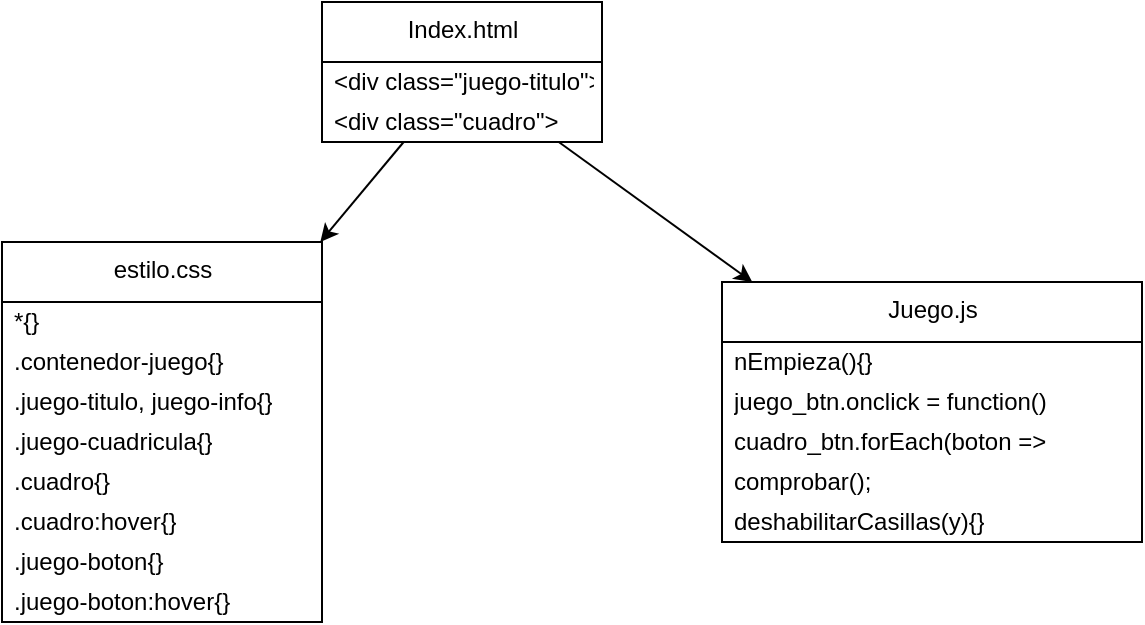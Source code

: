 <mxfile version="15.8.0" type="device"><diagram id="OxFksCdyGGJtC4sDqeOE" name="Page-1"><mxGraphModel dx="782" dy="468" grid="1" gridSize="10" guides="1" tooltips="1" connect="1" arrows="1" fold="1" page="1" pageScale="1" pageWidth="827" pageHeight="1169" math="0" shadow="0"><root><mxCell id="0"/><mxCell id="1" parent="0"/><mxCell id="qvl63qXkswDm2pFK7dK--1" value="Index.html" style="swimlane;fontStyle=0;align=center;verticalAlign=top;childLayout=stackLayout;horizontal=1;startSize=30;horizontalStack=0;resizeParent=1;resizeParentMax=0;resizeLast=0;collapsible=0;marginBottom=0;html=1;" vertex="1" parent="1"><mxGeometry x="280" y="80" width="140" height="70" as="geometry"/></mxCell><mxCell id="qvl63qXkswDm2pFK7dK--5" value="&amp;lt;div class=&quot;juego-titulo&quot;&amp;gt;" style="text;html=1;strokeColor=none;fillColor=none;align=left;verticalAlign=middle;spacingLeft=4;spacingRight=4;overflow=hidden;rotatable=0;points=[[0,0.5],[1,0.5]];portConstraint=eastwest;" vertex="1" parent="qvl63qXkswDm2pFK7dK--1"><mxGeometry y="30" width="140" height="20" as="geometry"/></mxCell><mxCell id="qvl63qXkswDm2pFK7dK--9" value="&amp;lt;div class=&quot;cuadro&quot;&amp;gt;" style="text;html=1;strokeColor=none;fillColor=none;align=left;verticalAlign=middle;spacingLeft=4;spacingRight=4;overflow=hidden;rotatable=0;points=[[0,0.5],[1,0.5]];portConstraint=eastwest;" vertex="1" parent="qvl63qXkswDm2pFK7dK--1"><mxGeometry y="50" width="140" height="20" as="geometry"/></mxCell><mxCell id="qvl63qXkswDm2pFK7dK--10" value="Juego.js" style="swimlane;fontStyle=0;align=center;verticalAlign=top;childLayout=stackLayout;horizontal=1;startSize=30;horizontalStack=0;resizeParent=1;resizeParentMax=0;resizeLast=0;collapsible=0;marginBottom=0;html=1;" vertex="1" parent="1"><mxGeometry x="480" y="220" width="210" height="130" as="geometry"/></mxCell><mxCell id="qvl63qXkswDm2pFK7dK--15" value="nEmpieza(){}" style="text;html=1;strokeColor=none;fillColor=none;align=left;verticalAlign=middle;spacingLeft=4;spacingRight=4;overflow=hidden;rotatable=0;points=[[0,0.5],[1,0.5]];portConstraint=eastwest;" vertex="1" parent="qvl63qXkswDm2pFK7dK--10"><mxGeometry y="30" width="210" height="20" as="geometry"/></mxCell><mxCell id="qvl63qXkswDm2pFK7dK--11" value="juego_btn.onclick = function()" style="text;html=1;strokeColor=none;fillColor=none;align=left;verticalAlign=middle;spacingLeft=4;spacingRight=4;overflow=hidden;rotatable=0;points=[[0,0.5],[1,0.5]];portConstraint=eastwest;" vertex="1" parent="qvl63qXkswDm2pFK7dK--10"><mxGeometry y="50" width="210" height="20" as="geometry"/></mxCell><mxCell id="qvl63qXkswDm2pFK7dK--13" value="cuadro_btn.forEach(boton =&amp;gt;" style="text;html=1;strokeColor=none;fillColor=none;align=left;verticalAlign=middle;spacingLeft=4;spacingRight=4;overflow=hidden;rotatable=0;points=[[0,0.5],[1,0.5]];portConstraint=eastwest;" vertex="1" parent="qvl63qXkswDm2pFK7dK--10"><mxGeometry y="70" width="210" height="20" as="geometry"/></mxCell><mxCell id="qvl63qXkswDm2pFK7dK--12" value="comprobar();" style="text;html=1;strokeColor=none;fillColor=none;align=left;verticalAlign=middle;spacingLeft=4;spacingRight=4;overflow=hidden;rotatable=0;points=[[0,0.5],[1,0.5]];portConstraint=eastwest;" vertex="1" parent="qvl63qXkswDm2pFK7dK--10"><mxGeometry y="90" width="210" height="20" as="geometry"/></mxCell><mxCell id="qvl63qXkswDm2pFK7dK--14" value="deshabilitarCasillas(y){}" style="text;html=1;strokeColor=none;fillColor=none;align=left;verticalAlign=middle;spacingLeft=4;spacingRight=4;overflow=hidden;rotatable=0;points=[[0,0.5],[1,0.5]];portConstraint=eastwest;" vertex="1" parent="qvl63qXkswDm2pFK7dK--10"><mxGeometry y="110" width="210" height="20" as="geometry"/></mxCell><mxCell id="qvl63qXkswDm2pFK7dK--16" value="estilo.css&lt;br&gt;" style="swimlane;fontStyle=0;align=center;verticalAlign=top;childLayout=stackLayout;horizontal=1;startSize=30;horizontalStack=0;resizeParent=1;resizeParentMax=0;resizeLast=0;collapsible=0;marginBottom=0;html=1;" vertex="1" parent="1"><mxGeometry x="120" y="200" width="160" height="190" as="geometry"/></mxCell><mxCell id="qvl63qXkswDm2pFK7dK--17" value="*{}" style="text;html=1;strokeColor=none;fillColor=none;align=left;verticalAlign=middle;spacingLeft=4;spacingRight=4;overflow=hidden;rotatable=0;points=[[0,0.5],[1,0.5]];portConstraint=eastwest;" vertex="1" parent="qvl63qXkswDm2pFK7dK--16"><mxGeometry y="30" width="160" height="20" as="geometry"/></mxCell><mxCell id="qvl63qXkswDm2pFK7dK--18" value=".contenedor-juego{}" style="text;html=1;strokeColor=none;fillColor=none;align=left;verticalAlign=middle;spacingLeft=4;spacingRight=4;overflow=hidden;rotatable=0;points=[[0,0.5],[1,0.5]];portConstraint=eastwest;" vertex="1" parent="qvl63qXkswDm2pFK7dK--16"><mxGeometry y="50" width="160" height="20" as="geometry"/></mxCell><mxCell id="qvl63qXkswDm2pFK7dK--19" value=".juego-titulo, juego-info{}" style="text;html=1;strokeColor=none;fillColor=none;align=left;verticalAlign=middle;spacingLeft=4;spacingRight=4;overflow=hidden;rotatable=0;points=[[0,0.5],[1,0.5]];portConstraint=eastwest;" vertex="1" parent="qvl63qXkswDm2pFK7dK--16"><mxGeometry y="70" width="160" height="20" as="geometry"/></mxCell><mxCell id="qvl63qXkswDm2pFK7dK--20" value=".juego-cuadricula{}" style="text;html=1;strokeColor=none;fillColor=none;align=left;verticalAlign=middle;spacingLeft=4;spacingRight=4;overflow=hidden;rotatable=0;points=[[0,0.5],[1,0.5]];portConstraint=eastwest;" vertex="1" parent="qvl63qXkswDm2pFK7dK--16"><mxGeometry y="90" width="160" height="20" as="geometry"/></mxCell><mxCell id="qvl63qXkswDm2pFK7dK--21" value=".cuadro{}" style="text;html=1;strokeColor=none;fillColor=none;align=left;verticalAlign=middle;spacingLeft=4;spacingRight=4;overflow=hidden;rotatable=0;points=[[0,0.5],[1,0.5]];portConstraint=eastwest;" vertex="1" parent="qvl63qXkswDm2pFK7dK--16"><mxGeometry y="110" width="160" height="20" as="geometry"/></mxCell><mxCell id="qvl63qXkswDm2pFK7dK--22" value=".cuadro:hover{}" style="text;html=1;strokeColor=none;fillColor=none;align=left;verticalAlign=middle;spacingLeft=4;spacingRight=4;overflow=hidden;rotatable=0;points=[[0,0.5],[1,0.5]];portConstraint=eastwest;" vertex="1" parent="qvl63qXkswDm2pFK7dK--16"><mxGeometry y="130" width="160" height="20" as="geometry"/></mxCell><mxCell id="qvl63qXkswDm2pFK7dK--24" value=".juego-boton{}" style="text;html=1;strokeColor=none;fillColor=none;align=left;verticalAlign=middle;spacingLeft=4;spacingRight=4;overflow=hidden;rotatable=0;points=[[0,0.5],[1,0.5]];portConstraint=eastwest;" vertex="1" parent="qvl63qXkswDm2pFK7dK--16"><mxGeometry y="150" width="160" height="20" as="geometry"/></mxCell><mxCell id="qvl63qXkswDm2pFK7dK--23" value=".juego-boton:hover{}" style="text;html=1;strokeColor=none;fillColor=none;align=left;verticalAlign=middle;spacingLeft=4;spacingRight=4;overflow=hidden;rotatable=0;points=[[0,0.5],[1,0.5]];portConstraint=eastwest;" vertex="1" parent="qvl63qXkswDm2pFK7dK--16"><mxGeometry y="170" width="160" height="20" as="geometry"/></mxCell><mxCell id="qvl63qXkswDm2pFK7dK--25" value="" style="endArrow=classic;html=1;rounded=0;" edge="1" parent="1" source="qvl63qXkswDm2pFK7dK--1" target="qvl63qXkswDm2pFK7dK--10"><mxGeometry width="50" height="50" relative="1" as="geometry"><mxPoint x="430" y="270" as="sourcePoint"/><mxPoint x="480" y="220" as="targetPoint"/></mxGeometry></mxCell><mxCell id="qvl63qXkswDm2pFK7dK--26" value="" style="endArrow=classic;html=1;rounded=0;" edge="1" parent="1" source="qvl63qXkswDm2pFK7dK--1" target="qvl63qXkswDm2pFK7dK--16"><mxGeometry width="50" height="50" relative="1" as="geometry"><mxPoint x="415.192" y="160" as="sourcePoint"/><mxPoint x="462.5" y="190" as="targetPoint"/></mxGeometry></mxCell></root></mxGraphModel></diagram></mxfile>